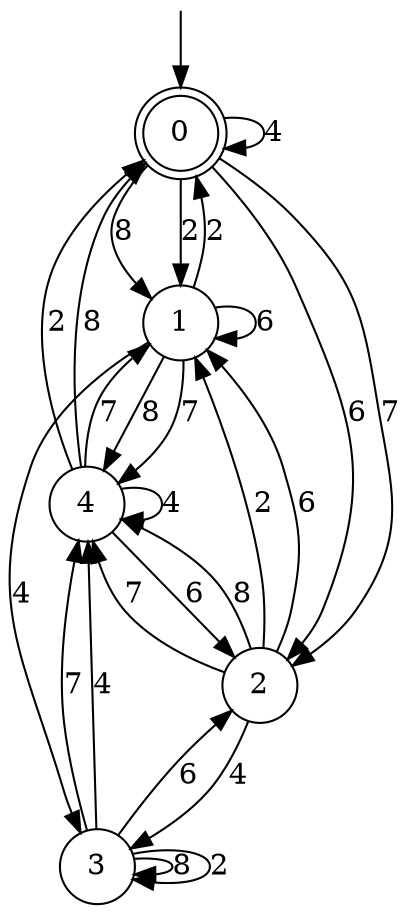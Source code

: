 digraph g {

	s0 [shape="doublecircle" label="0"];
	s1 [shape="circle" label="1"];
	s2 [shape="circle" label="2"];
	s3 [shape="circle" label="3"];
	s4 [shape="circle" label="4"];
	s0 -> s0 [label="4"];
	s0 -> s1 [label="8"];
	s0 -> s1 [label="2"];
	s0 -> s2 [label="6"];
	s0 -> s2 [label="7"];
	s1 -> s3 [label="4"];
	s1 -> s4 [label="8"];
	s1 -> s0 [label="2"];
	s1 -> s1 [label="6"];
	s1 -> s4 [label="7"];
	s2 -> s3 [label="4"];
	s2 -> s4 [label="8"];
	s2 -> s1 [label="2"];
	s2 -> s1 [label="6"];
	s2 -> s4 [label="7"];
	s3 -> s4 [label="4"];
	s3 -> s3 [label="8"];
	s3 -> s3 [label="2"];
	s3 -> s2 [label="6"];
	s3 -> s4 [label="7"];
	s4 -> s4 [label="4"];
	s4 -> s0 [label="8"];
	s4 -> s0 [label="2"];
	s4 -> s2 [label="6"];
	s4 -> s1 [label="7"];

__start0 [label="" shape="none" width="0" height="0"];
__start0 -> s0;

}
